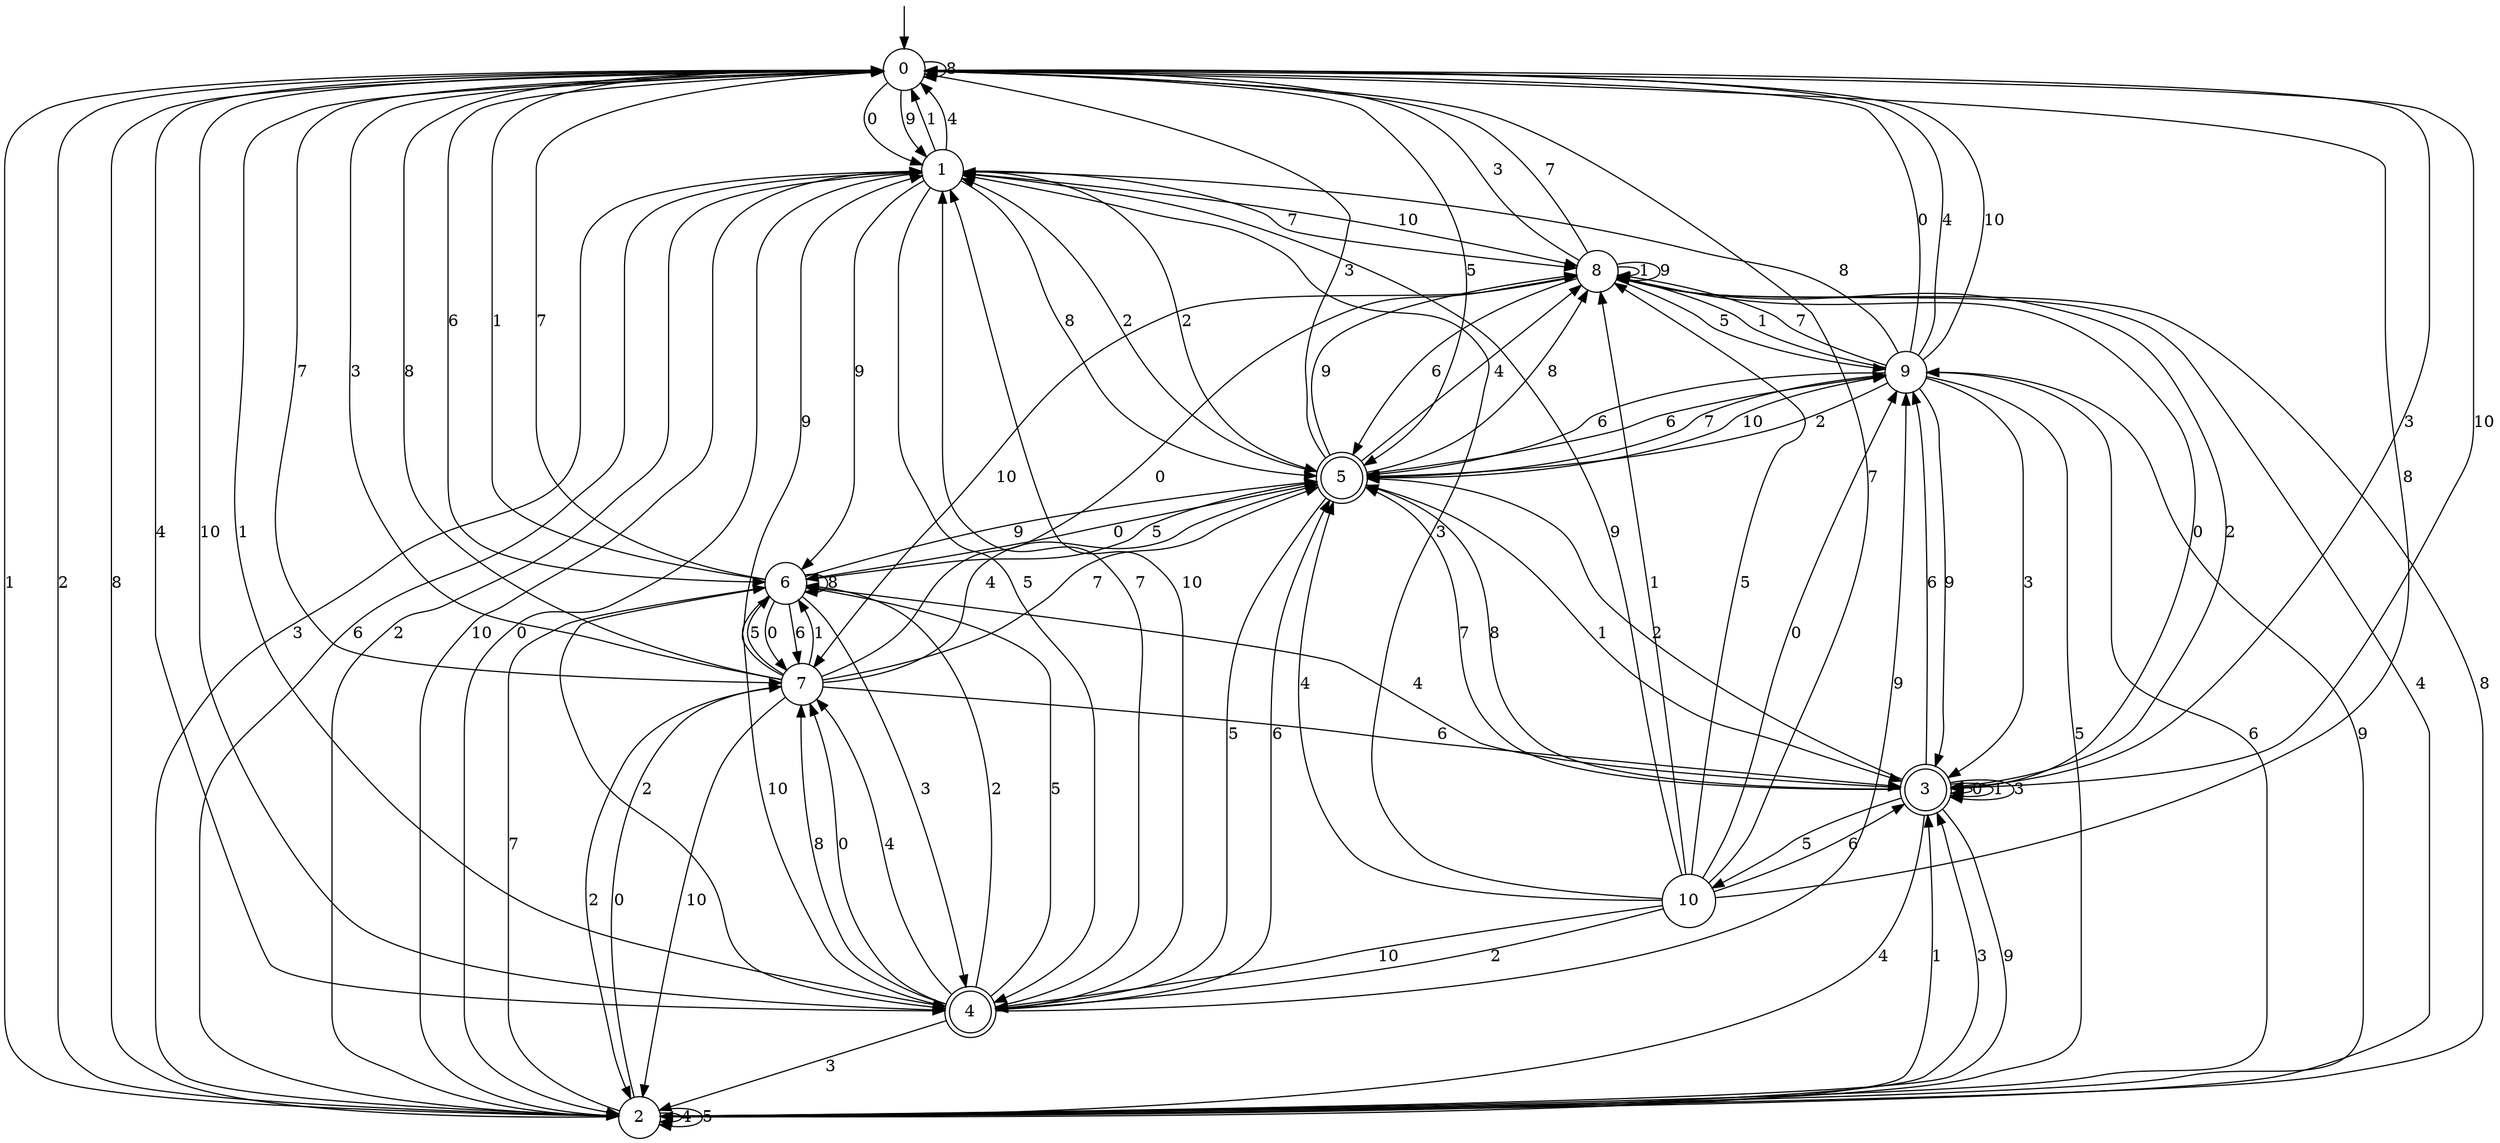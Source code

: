 digraph g {

	s0 [shape="circle" label="0"];
	s1 [shape="circle" label="1"];
	s2 [shape="circle" label="2"];
	s3 [shape="doublecircle" label="3"];
	s4 [shape="doublecircle" label="4"];
	s5 [shape="doublecircle" label="5"];
	s6 [shape="circle" label="6"];
	s7 [shape="circle" label="7"];
	s8 [shape="circle" label="8"];
	s9 [shape="circle" label="9"];
	s10 [shape="circle" label="10"];
	s0 -> s1 [label="0"];
	s0 -> s2 [label="1"];
	s0 -> s2 [label="2"];
	s0 -> s3 [label="3"];
	s0 -> s4 [label="4"];
	s0 -> s5 [label="5"];
	s0 -> s6 [label="6"];
	s0 -> s7 [label="7"];
	s0 -> s0 [label="8"];
	s0 -> s1 [label="9"];
	s0 -> s4 [label="10"];
	s1 -> s2 [label="0"];
	s1 -> s0 [label="1"];
	s1 -> s5 [label="2"];
	s1 -> s2 [label="3"];
	s1 -> s0 [label="4"];
	s1 -> s4 [label="5"];
	s1 -> s2 [label="6"];
	s1 -> s8 [label="7"];
	s1 -> s5 [label="8"];
	s1 -> s6 [label="9"];
	s1 -> s8 [label="10"];
	s2 -> s7 [label="0"];
	s2 -> s3 [label="1"];
	s2 -> s1 [label="2"];
	s2 -> s3 [label="3"];
	s2 -> s2 [label="4"];
	s2 -> s2 [label="5"];
	s2 -> s9 [label="6"];
	s2 -> s6 [label="7"];
	s2 -> s0 [label="8"];
	s2 -> s9 [label="9"];
	s2 -> s1 [label="10"];
	s3 -> s3 [label="0"];
	s3 -> s3 [label="1"];
	s3 -> s5 [label="2"];
	s3 -> s3 [label="3"];
	s3 -> s2 [label="4"];
	s3 -> s10 [label="5"];
	s3 -> s9 [label="6"];
	s3 -> s5 [label="7"];
	s3 -> s5 [label="8"];
	s3 -> s2 [label="9"];
	s3 -> s0 [label="10"];
	s4 -> s7 [label="0"];
	s4 -> s0 [label="1"];
	s4 -> s6 [label="2"];
	s4 -> s2 [label="3"];
	s4 -> s7 [label="4"];
	s4 -> s6 [label="5"];
	s4 -> s5 [label="6"];
	s4 -> s1 [label="7"];
	s4 -> s7 [label="8"];
	s4 -> s9 [label="9"];
	s4 -> s1 [label="10"];
	s5 -> s6 [label="0"];
	s5 -> s3 [label="1"];
	s5 -> s1 [label="2"];
	s5 -> s0 [label="3"];
	s5 -> s8 [label="4"];
	s5 -> s4 [label="5"];
	s5 -> s9 [label="6"];
	s5 -> s9 [label="7"];
	s5 -> s8 [label="8"];
	s5 -> s8 [label="9"];
	s5 -> s9 [label="10"];
	s6 -> s7 [label="0"];
	s6 -> s0 [label="1"];
	s6 -> s4 [label="2"];
	s6 -> s4 [label="3"];
	s6 -> s3 [label="4"];
	s6 -> s5 [label="5"];
	s6 -> s7 [label="6"];
	s6 -> s0 [label="7"];
	s6 -> s6 [label="8"];
	s6 -> s5 [label="9"];
	s6 -> s4 [label="10"];
	s7 -> s8 [label="0"];
	s7 -> s6 [label="1"];
	s7 -> s2 [label="2"];
	s7 -> s0 [label="3"];
	s7 -> s5 [label="4"];
	s7 -> s6 [label="5"];
	s7 -> s3 [label="6"];
	s7 -> s5 [label="7"];
	s7 -> s0 [label="8"];
	s7 -> s1 [label="9"];
	s7 -> s2 [label="10"];
	s8 -> s3 [label="0"];
	s8 -> s8 [label="1"];
	s8 -> s3 [label="2"];
	s8 -> s0 [label="3"];
	s8 -> s2 [label="4"];
	s8 -> s9 [label="5"];
	s8 -> s5 [label="6"];
	s8 -> s0 [label="7"];
	s8 -> s2 [label="8"];
	s8 -> s8 [label="9"];
	s8 -> s7 [label="10"];
	s9 -> s0 [label="0"];
	s9 -> s8 [label="1"];
	s9 -> s5 [label="2"];
	s9 -> s3 [label="3"];
	s9 -> s0 [label="4"];
	s9 -> s2 [label="5"];
	s9 -> s5 [label="6"];
	s9 -> s8 [label="7"];
	s9 -> s1 [label="8"];
	s9 -> s3 [label="9"];
	s9 -> s0 [label="10"];
	s10 -> s9 [label="0"];
	s10 -> s8 [label="1"];
	s10 -> s4 [label="2"];
	s10 -> s1 [label="3"];
	s10 -> s5 [label="4"];
	s10 -> s8 [label="5"];
	s10 -> s3 [label="6"];
	s10 -> s0 [label="7"];
	s10 -> s0 [label="8"];
	s10 -> s1 [label="9"];
	s10 -> s4 [label="10"];

__start0 [label="" shape="none" width="0" height="0"];
__start0 -> s0;

}
